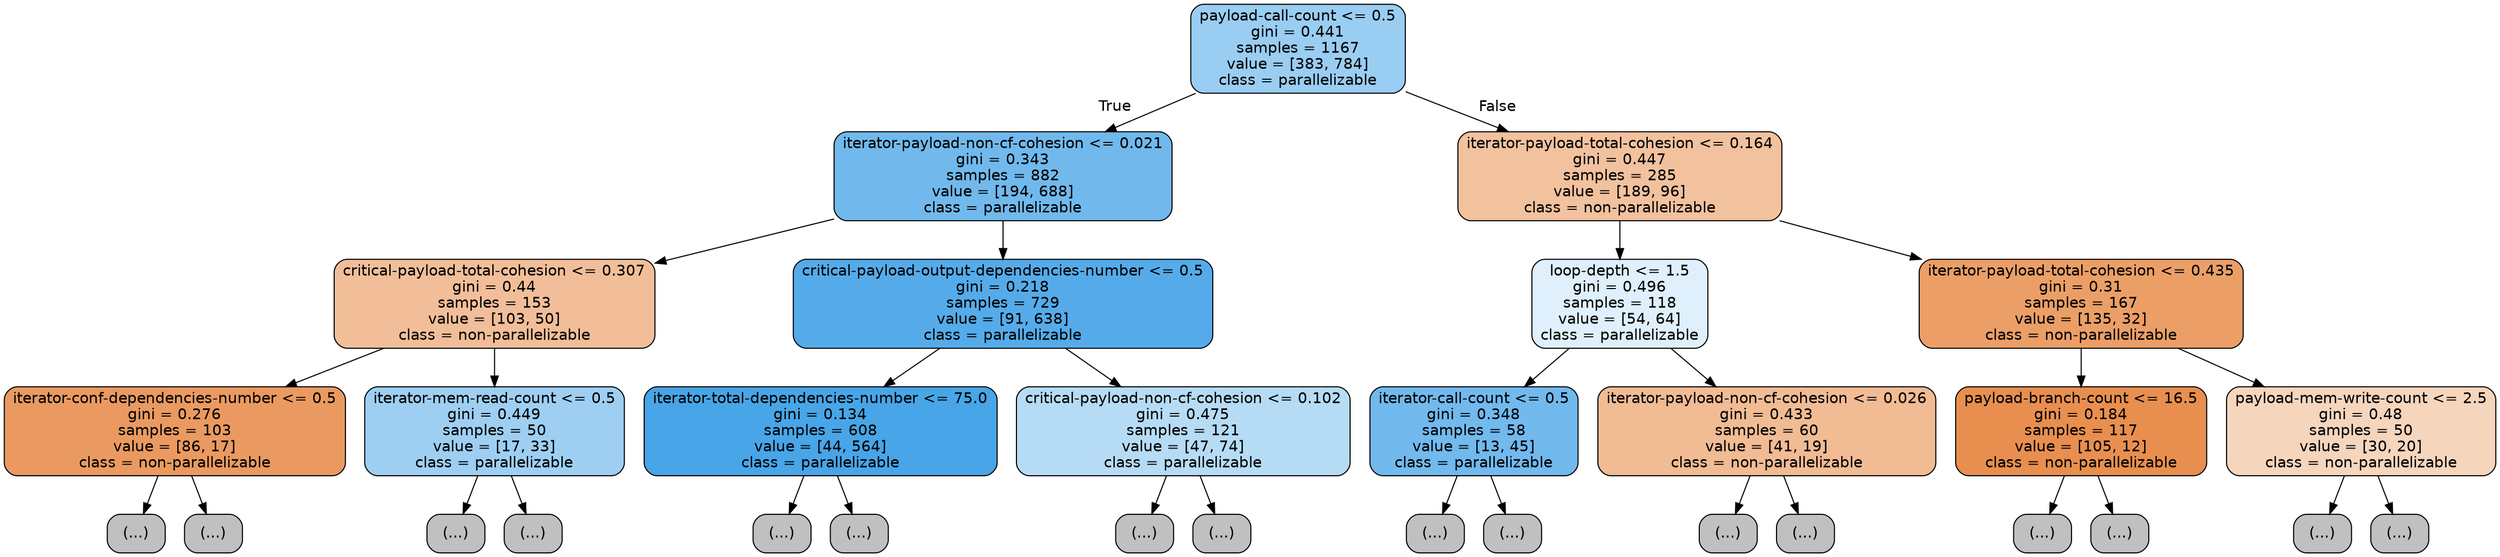 digraph Tree {
node [shape=box, style="filled, rounded", color="black", fontname=helvetica] ;
edge [fontname=helvetica] ;
0 [label="payload-call-count <= 0.5\ngini = 0.441\nsamples = 1167\nvalue = [383, 784]\nclass = parallelizable", fillcolor="#399de582"] ;
1 [label="iterator-payload-non-cf-cohesion <= 0.021\ngini = 0.343\nsamples = 882\nvalue = [194, 688]\nclass = parallelizable", fillcolor="#399de5b7"] ;
0 -> 1 [labeldistance=2.5, labelangle=45, headlabel="True"] ;
2 [label="critical-payload-total-cohesion <= 0.307\ngini = 0.44\nsamples = 153\nvalue = [103, 50]\nclass = non-parallelizable", fillcolor="#e5813983"] ;
1 -> 2 ;
3 [label="iterator-conf-dependencies-number <= 0.5\ngini = 0.276\nsamples = 103\nvalue = [86, 17]\nclass = non-parallelizable", fillcolor="#e58139cd"] ;
2 -> 3 ;
4 [label="(...)", fillcolor="#C0C0C0"] ;
3 -> 4 ;
13 [label="(...)", fillcolor="#C0C0C0"] ;
3 -> 13 ;
22 [label="iterator-mem-read-count <= 0.5\ngini = 0.449\nsamples = 50\nvalue = [17, 33]\nclass = parallelizable", fillcolor="#399de57c"] ;
2 -> 22 ;
23 [label="(...)", fillcolor="#C0C0C0"] ;
22 -> 23 ;
36 [label="(...)", fillcolor="#C0C0C0"] ;
22 -> 36 ;
39 [label="critical-payload-output-dependencies-number <= 0.5\ngini = 0.218\nsamples = 729\nvalue = [91, 638]\nclass = parallelizable", fillcolor="#399de5db"] ;
1 -> 39 ;
40 [label="iterator-total-dependencies-number <= 75.0\ngini = 0.134\nsamples = 608\nvalue = [44, 564]\nclass = parallelizable", fillcolor="#399de5eb"] ;
39 -> 40 ;
41 [label="(...)", fillcolor="#C0C0C0"] ;
40 -> 41 ;
126 [label="(...)", fillcolor="#C0C0C0"] ;
40 -> 126 ;
127 [label="critical-payload-non-cf-cohesion <= 0.102\ngini = 0.475\nsamples = 121\nvalue = [47, 74]\nclass = parallelizable", fillcolor="#399de55d"] ;
39 -> 127 ;
128 [label="(...)", fillcolor="#C0C0C0"] ;
127 -> 128 ;
141 [label="(...)", fillcolor="#C0C0C0"] ;
127 -> 141 ;
170 [label="iterator-payload-total-cohesion <= 0.164\ngini = 0.447\nsamples = 285\nvalue = [189, 96]\nclass = non-parallelizable", fillcolor="#e581397d"] ;
0 -> 170 [labeldistance=2.5, labelangle=-45, headlabel="False"] ;
171 [label="loop-depth <= 1.5\ngini = 0.496\nsamples = 118\nvalue = [54, 64]\nclass = parallelizable", fillcolor="#399de528"] ;
170 -> 171 ;
172 [label="iterator-call-count <= 0.5\ngini = 0.348\nsamples = 58\nvalue = [13, 45]\nclass = parallelizable", fillcolor="#399de5b5"] ;
171 -> 172 ;
173 [label="(...)", fillcolor="#C0C0C0"] ;
172 -> 173 ;
188 [label="(...)", fillcolor="#C0C0C0"] ;
172 -> 188 ;
189 [label="iterator-payload-non-cf-cohesion <= 0.026\ngini = 0.433\nsamples = 60\nvalue = [41, 19]\nclass = non-parallelizable", fillcolor="#e5813989"] ;
171 -> 189 ;
190 [label="(...)", fillcolor="#C0C0C0"] ;
189 -> 190 ;
193 [label="(...)", fillcolor="#C0C0C0"] ;
189 -> 193 ;
200 [label="iterator-payload-total-cohesion <= 0.435\ngini = 0.31\nsamples = 167\nvalue = [135, 32]\nclass = non-parallelizable", fillcolor="#e58139c3"] ;
170 -> 200 ;
201 [label="payload-branch-count <= 16.5\ngini = 0.184\nsamples = 117\nvalue = [105, 12]\nclass = non-parallelizable", fillcolor="#e58139e2"] ;
200 -> 201 ;
202 [label="(...)", fillcolor="#C0C0C0"] ;
201 -> 202 ;
217 [label="(...)", fillcolor="#C0C0C0"] ;
201 -> 217 ;
218 [label="payload-mem-write-count <= 2.5\ngini = 0.48\nsamples = 50\nvalue = [30, 20]\nclass = non-parallelizable", fillcolor="#e5813955"] ;
200 -> 218 ;
219 [label="(...)", fillcolor="#C0C0C0"] ;
218 -> 219 ;
232 [label="(...)", fillcolor="#C0C0C0"] ;
218 -> 232 ;
}